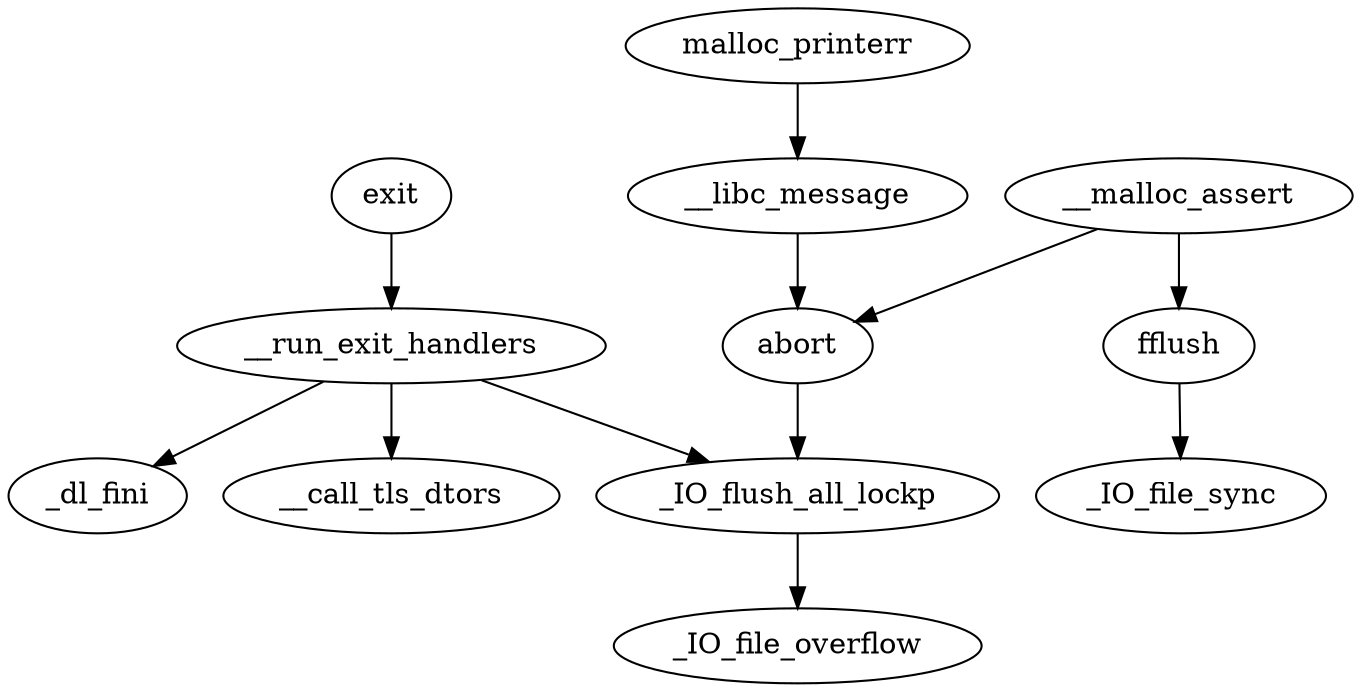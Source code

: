 digraph {
  malloc_printerr -> __libc_message -> abort -> _IO_flush_all_lockp;
  exit -> __run_exit_handlers -> _IO_flush_all_lockp;
  __run_exit_handlers -> __call_tls_dtors;
  __run_exit_handlers -> _dl_fini;
  _IO_flush_all_lockp -> _IO_file_overflow;
  __malloc_assert -> fflush -> _IO_file_sync;
  __malloc_assert -> abort;
}
